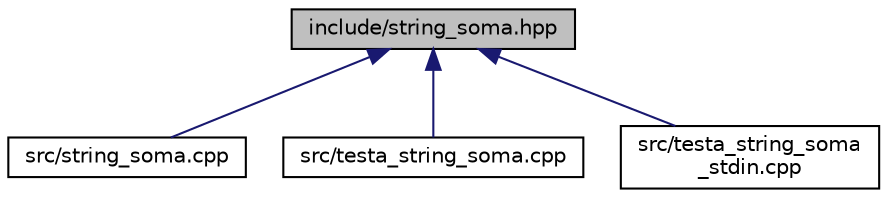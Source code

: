 digraph "include/string_soma.hpp"
{
  edge [fontname="Helvetica",fontsize="10",labelfontname="Helvetica",labelfontsize="10"];
  node [fontname="Helvetica",fontsize="10",shape=record];
  Node3 [label="include/string_soma.hpp",height=0.2,width=0.4,color="black", fillcolor="grey75", style="filled", fontcolor="black"];
  Node3 -> Node4 [dir="back",color="midnightblue",fontsize="10",style="solid",fontname="Helvetica"];
  Node4 [label="src/string_soma.cpp",height=0.2,width=0.4,color="black", fillcolor="white", style="filled",URL="$string__soma_8cpp.html"];
  Node3 -> Node5 [dir="back",color="midnightblue",fontsize="10",style="solid",fontname="Helvetica"];
  Node5 [label="src/testa_string_soma.cpp",height=0.2,width=0.4,color="black", fillcolor="white", style="filled",URL="$testa__string__soma_8cpp.html"];
  Node3 -> Node6 [dir="back",color="midnightblue",fontsize="10",style="solid",fontname="Helvetica"];
  Node6 [label="src/testa_string_soma\l_stdin.cpp",height=0.2,width=0.4,color="black", fillcolor="white", style="filled",URL="$testa__string__soma__stdin_8cpp.html"];
}
